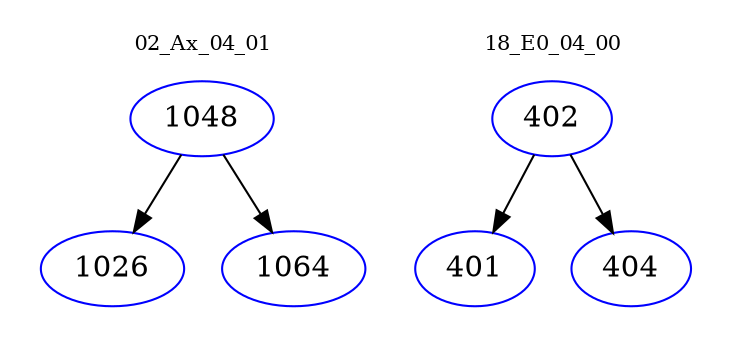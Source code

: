 digraph{
subgraph cluster_0 {
color = white
label = "02_Ax_04_01";
fontsize=10;
T0_1048 [label="1048", color="blue"]
T0_1048 -> T0_1026 [color="black"]
T0_1026 [label="1026", color="blue"]
T0_1048 -> T0_1064 [color="black"]
T0_1064 [label="1064", color="blue"]
}
subgraph cluster_1 {
color = white
label = "18_E0_04_00";
fontsize=10;
T1_402 [label="402", color="blue"]
T1_402 -> T1_401 [color="black"]
T1_401 [label="401", color="blue"]
T1_402 -> T1_404 [color="black"]
T1_404 [label="404", color="blue"]
}
}

